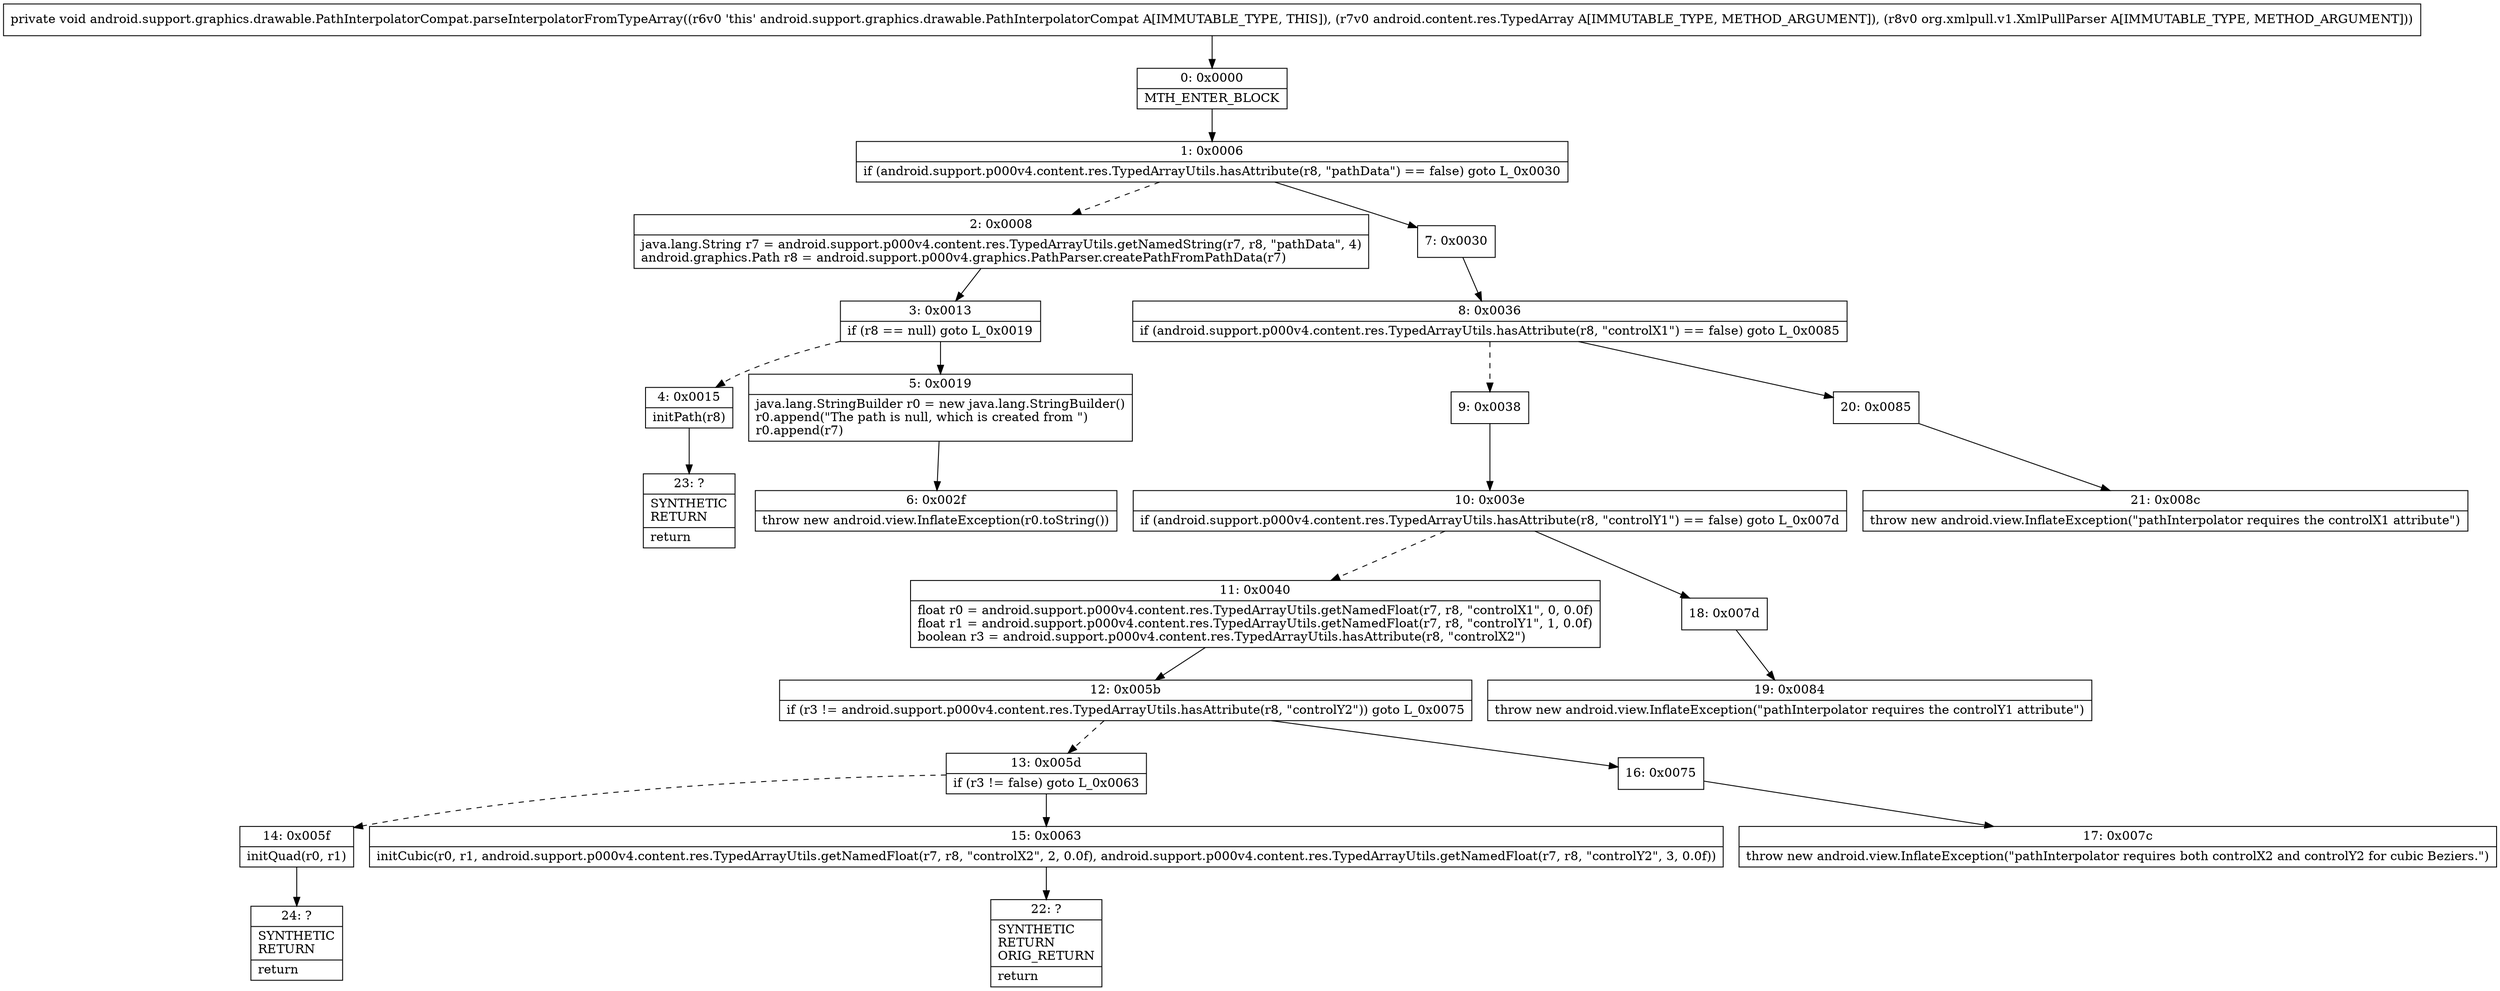 digraph "CFG forandroid.support.graphics.drawable.PathInterpolatorCompat.parseInterpolatorFromTypeArray(Landroid\/content\/res\/TypedArray;Lorg\/xmlpull\/v1\/XmlPullParser;)V" {
Node_0 [shape=record,label="{0\:\ 0x0000|MTH_ENTER_BLOCK\l}"];
Node_1 [shape=record,label="{1\:\ 0x0006|if (android.support.p000v4.content.res.TypedArrayUtils.hasAttribute(r8, \"pathData\") == false) goto L_0x0030\l}"];
Node_2 [shape=record,label="{2\:\ 0x0008|java.lang.String r7 = android.support.p000v4.content.res.TypedArrayUtils.getNamedString(r7, r8, \"pathData\", 4)\landroid.graphics.Path r8 = android.support.p000v4.graphics.PathParser.createPathFromPathData(r7)\l}"];
Node_3 [shape=record,label="{3\:\ 0x0013|if (r8 == null) goto L_0x0019\l}"];
Node_4 [shape=record,label="{4\:\ 0x0015|initPath(r8)\l}"];
Node_5 [shape=record,label="{5\:\ 0x0019|java.lang.StringBuilder r0 = new java.lang.StringBuilder()\lr0.append(\"The path is null, which is created from \")\lr0.append(r7)\l}"];
Node_6 [shape=record,label="{6\:\ 0x002f|throw new android.view.InflateException(r0.toString())\l}"];
Node_7 [shape=record,label="{7\:\ 0x0030}"];
Node_8 [shape=record,label="{8\:\ 0x0036|if (android.support.p000v4.content.res.TypedArrayUtils.hasAttribute(r8, \"controlX1\") == false) goto L_0x0085\l}"];
Node_9 [shape=record,label="{9\:\ 0x0038}"];
Node_10 [shape=record,label="{10\:\ 0x003e|if (android.support.p000v4.content.res.TypedArrayUtils.hasAttribute(r8, \"controlY1\") == false) goto L_0x007d\l}"];
Node_11 [shape=record,label="{11\:\ 0x0040|float r0 = android.support.p000v4.content.res.TypedArrayUtils.getNamedFloat(r7, r8, \"controlX1\", 0, 0.0f)\lfloat r1 = android.support.p000v4.content.res.TypedArrayUtils.getNamedFloat(r7, r8, \"controlY1\", 1, 0.0f)\lboolean r3 = android.support.p000v4.content.res.TypedArrayUtils.hasAttribute(r8, \"controlX2\")\l}"];
Node_12 [shape=record,label="{12\:\ 0x005b|if (r3 != android.support.p000v4.content.res.TypedArrayUtils.hasAttribute(r8, \"controlY2\")) goto L_0x0075\l}"];
Node_13 [shape=record,label="{13\:\ 0x005d|if (r3 != false) goto L_0x0063\l}"];
Node_14 [shape=record,label="{14\:\ 0x005f|initQuad(r0, r1)\l}"];
Node_15 [shape=record,label="{15\:\ 0x0063|initCubic(r0, r1, android.support.p000v4.content.res.TypedArrayUtils.getNamedFloat(r7, r8, \"controlX2\", 2, 0.0f), android.support.p000v4.content.res.TypedArrayUtils.getNamedFloat(r7, r8, \"controlY2\", 3, 0.0f))\l}"];
Node_16 [shape=record,label="{16\:\ 0x0075}"];
Node_17 [shape=record,label="{17\:\ 0x007c|throw new android.view.InflateException(\"pathInterpolator requires both controlX2 and controlY2 for cubic Beziers.\")\l}"];
Node_18 [shape=record,label="{18\:\ 0x007d}"];
Node_19 [shape=record,label="{19\:\ 0x0084|throw new android.view.InflateException(\"pathInterpolator requires the controlY1 attribute\")\l}"];
Node_20 [shape=record,label="{20\:\ 0x0085}"];
Node_21 [shape=record,label="{21\:\ 0x008c|throw new android.view.InflateException(\"pathInterpolator requires the controlX1 attribute\")\l}"];
Node_22 [shape=record,label="{22\:\ ?|SYNTHETIC\lRETURN\lORIG_RETURN\l|return\l}"];
Node_23 [shape=record,label="{23\:\ ?|SYNTHETIC\lRETURN\l|return\l}"];
Node_24 [shape=record,label="{24\:\ ?|SYNTHETIC\lRETURN\l|return\l}"];
MethodNode[shape=record,label="{private void android.support.graphics.drawable.PathInterpolatorCompat.parseInterpolatorFromTypeArray((r6v0 'this' android.support.graphics.drawable.PathInterpolatorCompat A[IMMUTABLE_TYPE, THIS]), (r7v0 android.content.res.TypedArray A[IMMUTABLE_TYPE, METHOD_ARGUMENT]), (r8v0 org.xmlpull.v1.XmlPullParser A[IMMUTABLE_TYPE, METHOD_ARGUMENT])) }"];
MethodNode -> Node_0;
Node_0 -> Node_1;
Node_1 -> Node_2[style=dashed];
Node_1 -> Node_7;
Node_2 -> Node_3;
Node_3 -> Node_4[style=dashed];
Node_3 -> Node_5;
Node_4 -> Node_23;
Node_5 -> Node_6;
Node_7 -> Node_8;
Node_8 -> Node_9[style=dashed];
Node_8 -> Node_20;
Node_9 -> Node_10;
Node_10 -> Node_11[style=dashed];
Node_10 -> Node_18;
Node_11 -> Node_12;
Node_12 -> Node_13[style=dashed];
Node_12 -> Node_16;
Node_13 -> Node_14[style=dashed];
Node_13 -> Node_15;
Node_14 -> Node_24;
Node_15 -> Node_22;
Node_16 -> Node_17;
Node_18 -> Node_19;
Node_20 -> Node_21;
}

